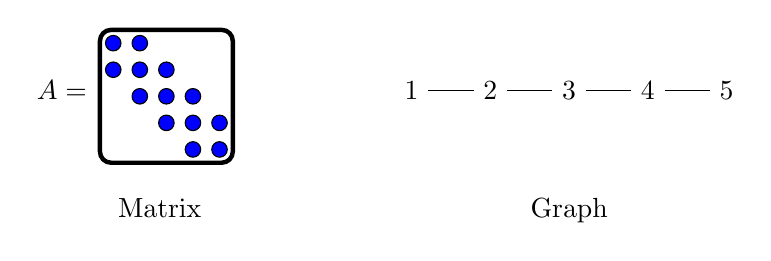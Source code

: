 \begin{tikzpicture}

  % A = spy plot
  \draw (0,0.75) node[anchor=east] {$A=$};
  \begin{scope}[xshift=6pt,scale=2]
    \draw[ultra thick,rounded corners] (-2.40pt,21.60pt)
                rectangle (21.60pt,-2.40pt);
    \draw[fill=blue] (0.00pt,19.20pt) circle [radius=1.4pt]; 
    \draw[fill=blue] (4.80pt,19.20pt) circle [radius=1.4pt]; 
    \draw[fill=blue] (0.00pt,14.40pt) circle [radius=1.4pt]; 
    \draw[fill=blue] (4.80pt,14.40pt) circle [radius=1.4pt]; 
    \draw[fill=blue] (9.60pt,14.40pt) circle [radius=1.4pt]; 
    \draw[fill=blue] (4.80pt,9.60pt) circle [radius=1.4pt]; 
    \draw[fill=blue] (9.60pt,9.60pt) circle [radius=1.4pt]; 
    \draw[fill=blue] (14.40pt,9.60pt) circle [radius=1.4pt]; 
    \draw[fill=blue] (9.60pt,4.80pt) circle [radius=1.4pt]; 
    \draw[fill=blue] (14.40pt,4.80pt) circle [radius=1.4pt]; 
    \draw[fill=blue] (19.20pt,4.80pt) circle [radius=1.4pt]; 
    \draw[fill=blue] (14.40pt,0.00pt) circle [radius=1.4pt]; 
    \draw[fill=blue] (19.20pt,0.00pt) circle [radius=1.4pt]; 
  \end{scope}

  % Graph picture
  \begin{scope}[xshift=4cm]
  \node (A) at (0,0.75) {1};
  \node (B) at (1,0.75) {2};
  \node (C) at (2,0.75) {3};
  \node (D) at (3,0.75) {4};
  \node (E) at (4,0.75) {5};
  \draw (A) -- (B) -- (C) -- (D) -- (E);
  \end{scope}

  \node[anchor=north] at (0.8,-0.5) {Matrix};
  \node[anchor=north] at (6,-0.5) {Graph};
\end{tikzpicture}
